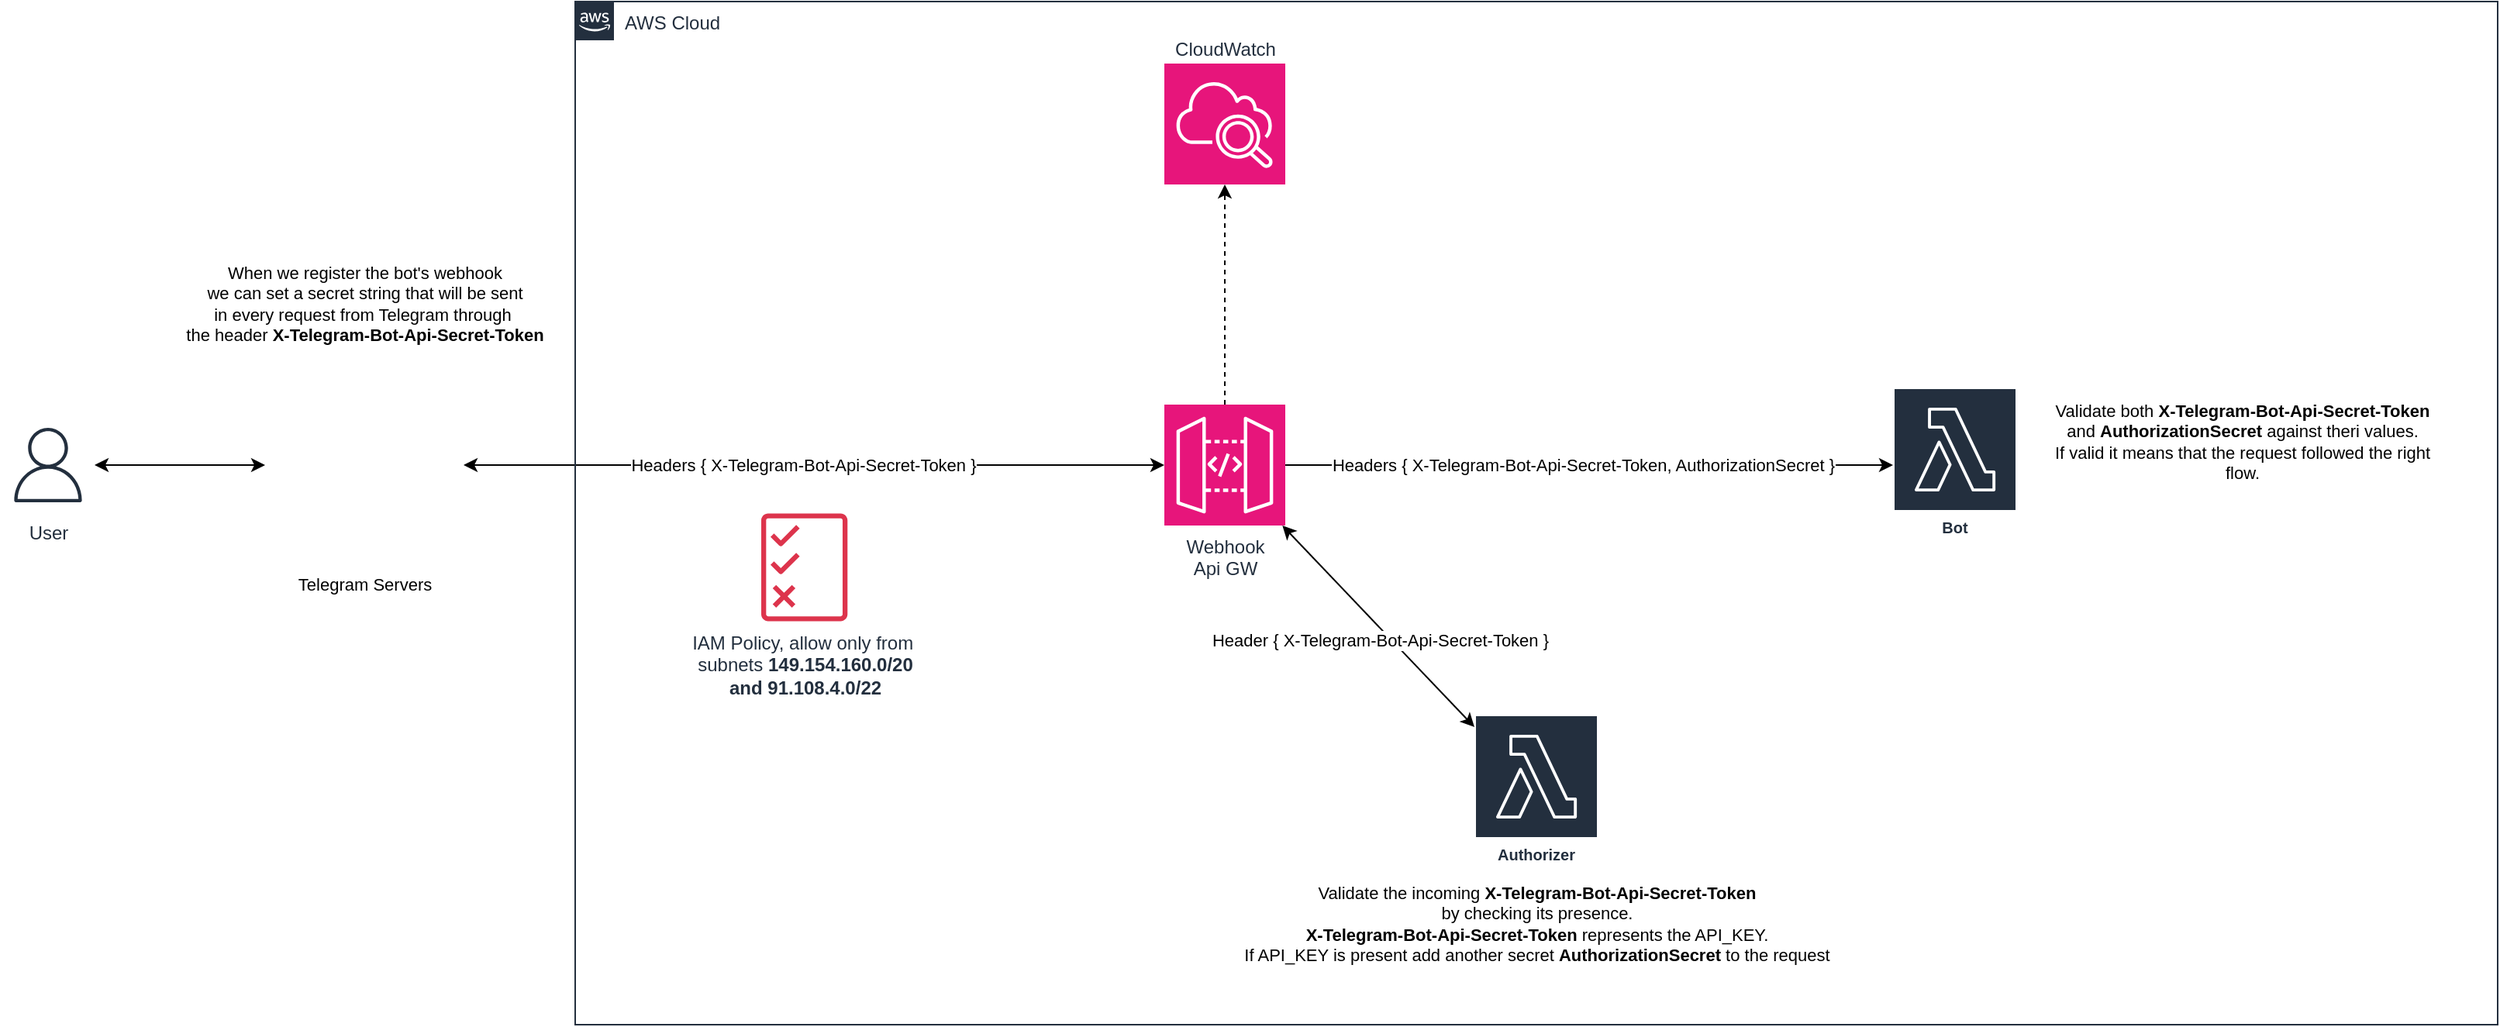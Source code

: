 <mxfile version="24.0.5" type="device">
  <diagram name="Pagina-1" id="fYTfs4sDM6bufokIppUH">
    <mxGraphModel dx="2227" dy="815" grid="1" gridSize="10" guides="1" tooltips="1" connect="1" arrows="1" fold="1" page="1" pageScale="1" pageWidth="827" pageHeight="1169" math="0" shadow="0">
      <root>
        <mxCell id="0" />
        <mxCell id="1" parent="0" />
        <mxCell id="7ggBEAi3PEVED5c9oeLr-2" value="Bot" style="sketch=0;outlineConnect=0;fontColor=#232F3E;gradientColor=none;strokeColor=#ffffff;fillColor=#232F3E;dashed=0;verticalLabelPosition=middle;verticalAlign=bottom;align=center;html=1;whiteSpace=wrap;fontSize=10;fontStyle=1;spacing=3;shape=mxgraph.aws4.productIcon;prIcon=mxgraph.aws4.lambda;" vertex="1" parent="1">
          <mxGeometry x="710" y="249" width="80" height="100" as="geometry" />
        </mxCell>
        <mxCell id="7ggBEAi3PEVED5c9oeLr-4" style="rounded=0;orthogonalLoop=1;jettySize=auto;html=1;" edge="1" parent="1" source="7ggBEAi3PEVED5c9oeLr-3" target="7ggBEAi3PEVED5c9oeLr-2">
          <mxGeometry relative="1" as="geometry" />
        </mxCell>
        <mxCell id="7ggBEAi3PEVED5c9oeLr-13" value="Headers { X-Telegram-Bot-Api-Secret-Token, AuthorizationSecret }" style="edgeLabel;html=1;align=center;verticalAlign=middle;resizable=0;points=[];fontFamily=Helvetica;fontSize=11;fontColor=default;labelBackgroundColor=default;" vertex="1" connectable="0" parent="7ggBEAi3PEVED5c9oeLr-4">
          <mxGeometry x="-0.263" relative="1" as="geometry">
            <mxPoint x="47" as="offset" />
          </mxGeometry>
        </mxCell>
        <mxCell id="7ggBEAi3PEVED5c9oeLr-9" style="edgeStyle=none;rounded=0;orthogonalLoop=1;jettySize=auto;html=1;strokeColor=default;align=center;verticalAlign=middle;fontFamily=Helvetica;fontSize=11;fontColor=default;labelBackgroundColor=default;endArrow=classic;startArrow=classic;startFill=1;" edge="1" parent="1" source="7ggBEAi3PEVED5c9oeLr-3" target="7ggBEAi3PEVED5c9oeLr-8">
          <mxGeometry relative="1" as="geometry" />
        </mxCell>
        <mxCell id="7ggBEAi3PEVED5c9oeLr-10" value="Header { X-Telegram-Bot-Api-Secret-Token }" style="edgeLabel;html=1;align=center;verticalAlign=middle;resizable=0;points=[];fontFamily=Helvetica;fontSize=11;fontColor=default;labelBackgroundColor=default;" vertex="1" connectable="0" parent="7ggBEAi3PEVED5c9oeLr-9">
          <mxGeometry x="0.075" y="-5" relative="1" as="geometry">
            <mxPoint as="offset" />
          </mxGeometry>
        </mxCell>
        <mxCell id="7ggBEAi3PEVED5c9oeLr-12" style="edgeStyle=none;rounded=0;orthogonalLoop=1;jettySize=auto;html=1;strokeColor=default;align=center;verticalAlign=middle;fontFamily=Helvetica;fontSize=11;fontColor=default;labelBackgroundColor=default;endArrow=classic;dashed=1;" edge="1" parent="1" source="7ggBEAi3PEVED5c9oeLr-3" target="7ggBEAi3PEVED5c9oeLr-11">
          <mxGeometry relative="1" as="geometry" />
        </mxCell>
        <mxCell id="7ggBEAi3PEVED5c9oeLr-3" value="Webhook &lt;br&gt;Api GW" style="sketch=0;points=[[0,0,0],[0.25,0,0],[0.5,0,0],[0.75,0,0],[1,0,0],[0,1,0],[0.25,1,0],[0.5,1,0],[0.75,1,0],[1,1,0],[0,0.25,0],[0,0.5,0],[0,0.75,0],[1,0.25,0],[1,0.5,0],[1,0.75,0]];outlineConnect=0;fontColor=#232F3E;fillColor=#E7157B;strokeColor=#ffffff;dashed=0;verticalLabelPosition=bottom;verticalAlign=top;align=center;html=1;fontSize=12;fontStyle=0;aspect=fixed;shape=mxgraph.aws4.resourceIcon;resIcon=mxgraph.aws4.api_gateway;" vertex="1" parent="1">
          <mxGeometry x="240" y="260" width="78" height="78" as="geometry" />
        </mxCell>
        <mxCell id="7ggBEAi3PEVED5c9oeLr-6" style="edgeStyle=none;rounded=0;orthogonalLoop=1;jettySize=auto;html=1;strokeColor=default;align=center;verticalAlign=middle;fontFamily=Helvetica;fontSize=11;fontColor=default;labelBackgroundColor=default;endArrow=classic;startArrow=classic;startFill=1;" edge="1" parent="1" source="7ggBEAi3PEVED5c9oeLr-5" target="7ggBEAi3PEVED5c9oeLr-3">
          <mxGeometry relative="1" as="geometry" />
        </mxCell>
        <mxCell id="7ggBEAi3PEVED5c9oeLr-7" value="Headers { X-Telegram-Bot-Api-Secret-Token }" style="edgeLabel;html=1;align=center;verticalAlign=middle;resizable=0;points=[];fontFamily=Helvetica;fontSize=11;fontColor=default;labelBackgroundColor=default;" vertex="1" connectable="0" parent="7ggBEAi3PEVED5c9oeLr-6">
          <mxGeometry x="-0.309" y="-1" relative="1" as="geometry">
            <mxPoint x="63" y="-1" as="offset" />
          </mxGeometry>
        </mxCell>
        <mxCell id="7ggBEAi3PEVED5c9oeLr-5" value="Telegram&amp;nbsp;Servers" style="shape=image;html=1;verticalAlign=top;verticalLabelPosition=bottom;labelBackgroundColor=#ffffff;imageAspect=0;aspect=fixed;image=https://cdn1.iconfinder.com/data/icons/unicons-line-vol-6/24/telegram-128.png;fontFamily=Helvetica;fontSize=11;fontColor=default;" vertex="1" parent="1">
          <mxGeometry x="-340" y="235" width="128" height="128" as="geometry" />
        </mxCell>
        <mxCell id="7ggBEAi3PEVED5c9oeLr-8" value="Authorizer" style="sketch=0;outlineConnect=0;fontColor=#232F3E;gradientColor=none;strokeColor=#ffffff;fillColor=#232F3E;dashed=0;verticalLabelPosition=middle;verticalAlign=bottom;align=center;html=1;whiteSpace=wrap;fontSize=10;fontStyle=1;spacing=3;shape=mxgraph.aws4.productIcon;prIcon=mxgraph.aws4.lambda;" vertex="1" parent="1">
          <mxGeometry x="440" y="460" width="80" height="100" as="geometry" />
        </mxCell>
        <mxCell id="7ggBEAi3PEVED5c9oeLr-11" value="CloudWatch" style="sketch=0;points=[[0,0,0],[0.25,0,0],[0.5,0,0],[0.75,0,0],[1,0,0],[0,1,0],[0.25,1,0],[0.5,1,0],[0.75,1,0],[1,1,0],[0,0.25,0],[0,0.5,0],[0,0.75,0],[1,0.25,0],[1,0.5,0],[1,0.75,0]];points=[[0,0,0],[0.25,0,0],[0.5,0,0],[0.75,0,0],[1,0,0],[0,1,0],[0.25,1,0],[0.5,1,0],[0.75,1,0],[1,1,0],[0,0.25,0],[0,0.5,0],[0,0.75,0],[1,0.25,0],[1,0.5,0],[1,0.75,0]];outlineConnect=0;fontColor=#232F3E;fillColor=#E7157B;strokeColor=#ffffff;dashed=0;verticalLabelPosition=top;verticalAlign=bottom;align=center;html=1;fontSize=12;fontStyle=0;aspect=fixed;shape=mxgraph.aws4.resourceIcon;resIcon=mxgraph.aws4.cloudwatch_2;fontFamily=Helvetica;labelBackgroundColor=default;labelPosition=center;" vertex="1" parent="1">
          <mxGeometry x="240" y="40" width="78" height="78" as="geometry" />
        </mxCell>
        <mxCell id="7ggBEAi3PEVED5c9oeLr-14" value="IAM Policy, allow only from&amp;nbsp;&lt;br&gt;subnets &lt;b&gt;149.154.160.0/20 &lt;br&gt;and&lt;/b&gt;&amp;nbsp;&lt;b&gt;91.108.4.0/22&lt;/b&gt;" style="sketch=0;outlineConnect=0;fontColor=#232F3E;gradientColor=none;fillColor=#DD344C;strokeColor=none;dashed=0;verticalLabelPosition=bottom;verticalAlign=top;align=center;html=1;fontSize=12;fontStyle=0;aspect=fixed;pointerEvents=1;shape=mxgraph.aws4.permissions;fontFamily=Helvetica;labelBackgroundColor=default;" vertex="1" parent="1">
          <mxGeometry x="-20" y="330" width="55.64" height="70" as="geometry" />
        </mxCell>
        <mxCell id="7ggBEAi3PEVED5c9oeLr-15" value="Validate the incoming &lt;b&gt;X-Telegram-Bot-Api-Secret-Token&lt;/b&gt;&lt;br&gt;by checking its presence.&lt;br&gt;&lt;b&gt;X-Telegram-Bot-Api-Secret-Token &lt;/b&gt;represents the API_KEY.&lt;div&gt;If API_KEY is present add another secret &lt;b&gt;AuthorizationSecret&lt;/b&gt;&amp;nbsp;to the request&lt;/div&gt;" style="text;html=1;align=center;verticalAlign=middle;resizable=0;points=[];autosize=1;strokeColor=none;fillColor=none;fontFamily=Helvetica;fontSize=11;fontColor=default;labelBackgroundColor=default;" vertex="1" parent="1">
          <mxGeometry x="280" y="560" width="400" height="70" as="geometry" />
        </mxCell>
        <mxCell id="7ggBEAi3PEVED5c9oeLr-16" value="Validate both &lt;b&gt;X-Telegram-Bot-Api-Secret-Token&lt;/b&gt;&lt;div&gt;and &lt;b&gt;AuthorizationSecret &lt;/b&gt;against theri values.&lt;/div&gt;&lt;div&gt;If valid it means that the request followed the right&lt;/div&gt;&lt;div&gt;flow.&lt;/div&gt;" style="text;html=1;align=center;verticalAlign=middle;resizable=0;points=[];autosize=1;strokeColor=none;fillColor=none;fontFamily=Helvetica;fontSize=11;fontColor=default;labelBackgroundColor=default;" vertex="1" parent="1">
          <mxGeometry x="800" y="249" width="270" height="70" as="geometry" />
        </mxCell>
        <mxCell id="7ggBEAi3PEVED5c9oeLr-17" value="AWS Cloud" style="points=[[0,0],[0.25,0],[0.5,0],[0.75,0],[1,0],[1,0.25],[1,0.5],[1,0.75],[1,1],[0.75,1],[0.5,1],[0.25,1],[0,1],[0,0.75],[0,0.5],[0,0.25]];outlineConnect=0;gradientColor=none;html=1;whiteSpace=wrap;fontSize=12;fontStyle=0;container=1;pointerEvents=0;collapsible=0;recursiveResize=0;shape=mxgraph.aws4.group;grIcon=mxgraph.aws4.group_aws_cloud_alt;strokeColor=#232F3E;fillColor=none;verticalAlign=top;align=left;spacingLeft=30;fontColor=#232F3E;dashed=0;fontFamily=Helvetica;labelBackgroundColor=default;" vertex="1" parent="1">
          <mxGeometry x="-140" width="1240" height="660" as="geometry" />
        </mxCell>
        <mxCell id="7ggBEAi3PEVED5c9oeLr-19" style="edgeStyle=none;rounded=0;orthogonalLoop=1;jettySize=auto;html=1;strokeColor=default;align=center;verticalAlign=middle;fontFamily=Helvetica;fontSize=11;fontColor=default;labelBackgroundColor=default;endArrow=classic;startArrow=classic;startFill=1;" edge="1" parent="1" source="7ggBEAi3PEVED5c9oeLr-18" target="7ggBEAi3PEVED5c9oeLr-5">
          <mxGeometry relative="1" as="geometry" />
        </mxCell>
        <mxCell id="7ggBEAi3PEVED5c9oeLr-18" value="User" style="sketch=0;outlineConnect=0;fontColor=#232F3E;gradientColor=none;strokeColor=#232F3E;fillColor=#ffffff;dashed=0;verticalLabelPosition=bottom;verticalAlign=top;align=center;html=1;fontSize=12;fontStyle=0;aspect=fixed;shape=mxgraph.aws4.resourceIcon;resIcon=mxgraph.aws4.user;fontFamily=Helvetica;labelBackgroundColor=default;" vertex="1" parent="1">
          <mxGeometry x="-510" y="269" width="60" height="60" as="geometry" />
        </mxCell>
        <mxCell id="7ggBEAi3PEVED5c9oeLr-20" value="When we register the bot&#39;s webhook&lt;br&gt;we can set a secret string that will be sent&lt;div&gt;in every request from Telegram through&amp;nbsp;&lt;/div&gt;&lt;div&gt;the header &lt;b&gt;X-Telegram-Bot-Api-Secret-Token&lt;/b&gt;&lt;/div&gt;" style="text;html=1;align=center;verticalAlign=middle;resizable=0;points=[];autosize=1;strokeColor=none;fillColor=none;fontFamily=Helvetica;fontSize=11;fontColor=default;labelBackgroundColor=default;" vertex="1" parent="1">
          <mxGeometry x="-401" y="160" width="250" height="70" as="geometry" />
        </mxCell>
      </root>
    </mxGraphModel>
  </diagram>
</mxfile>
